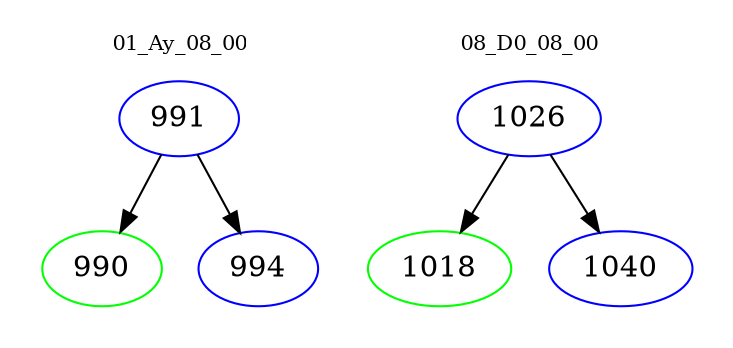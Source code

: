 digraph{
subgraph cluster_0 {
color = white
label = "01_Ay_08_00";
fontsize=10;
T0_991 [label="991", color="blue"]
T0_991 -> T0_990 [color="black"]
T0_990 [label="990", color="green"]
T0_991 -> T0_994 [color="black"]
T0_994 [label="994", color="blue"]
}
subgraph cluster_1 {
color = white
label = "08_D0_08_00";
fontsize=10;
T1_1026 [label="1026", color="blue"]
T1_1026 -> T1_1018 [color="black"]
T1_1018 [label="1018", color="green"]
T1_1026 -> T1_1040 [color="black"]
T1_1040 [label="1040", color="blue"]
}
}
